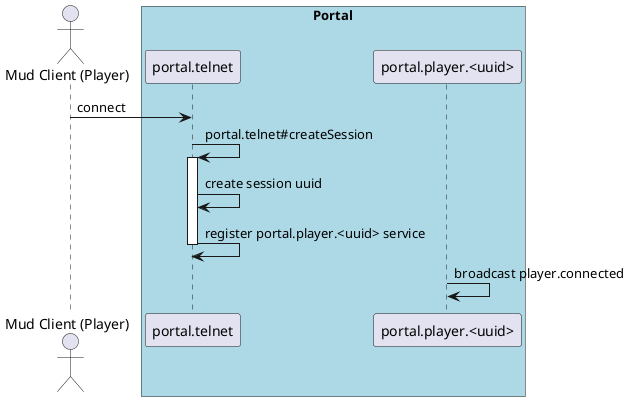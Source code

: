 @startuml
actor "Mud Client (Player)" as Player

box "Portal" #lightblue
participant portal.telnet as telnet
participant "portal.player.<uuid>" as session


Player -> telnet: connect
telnet -> telnet: portal.telnet#createSession
activate telnet
telnet -> telnet: create session uuid
telnet -> telnet: register portal.player.<uuid> service
deactivate telnet
session -> session: broadcast player.connected
endbox
@enduml
